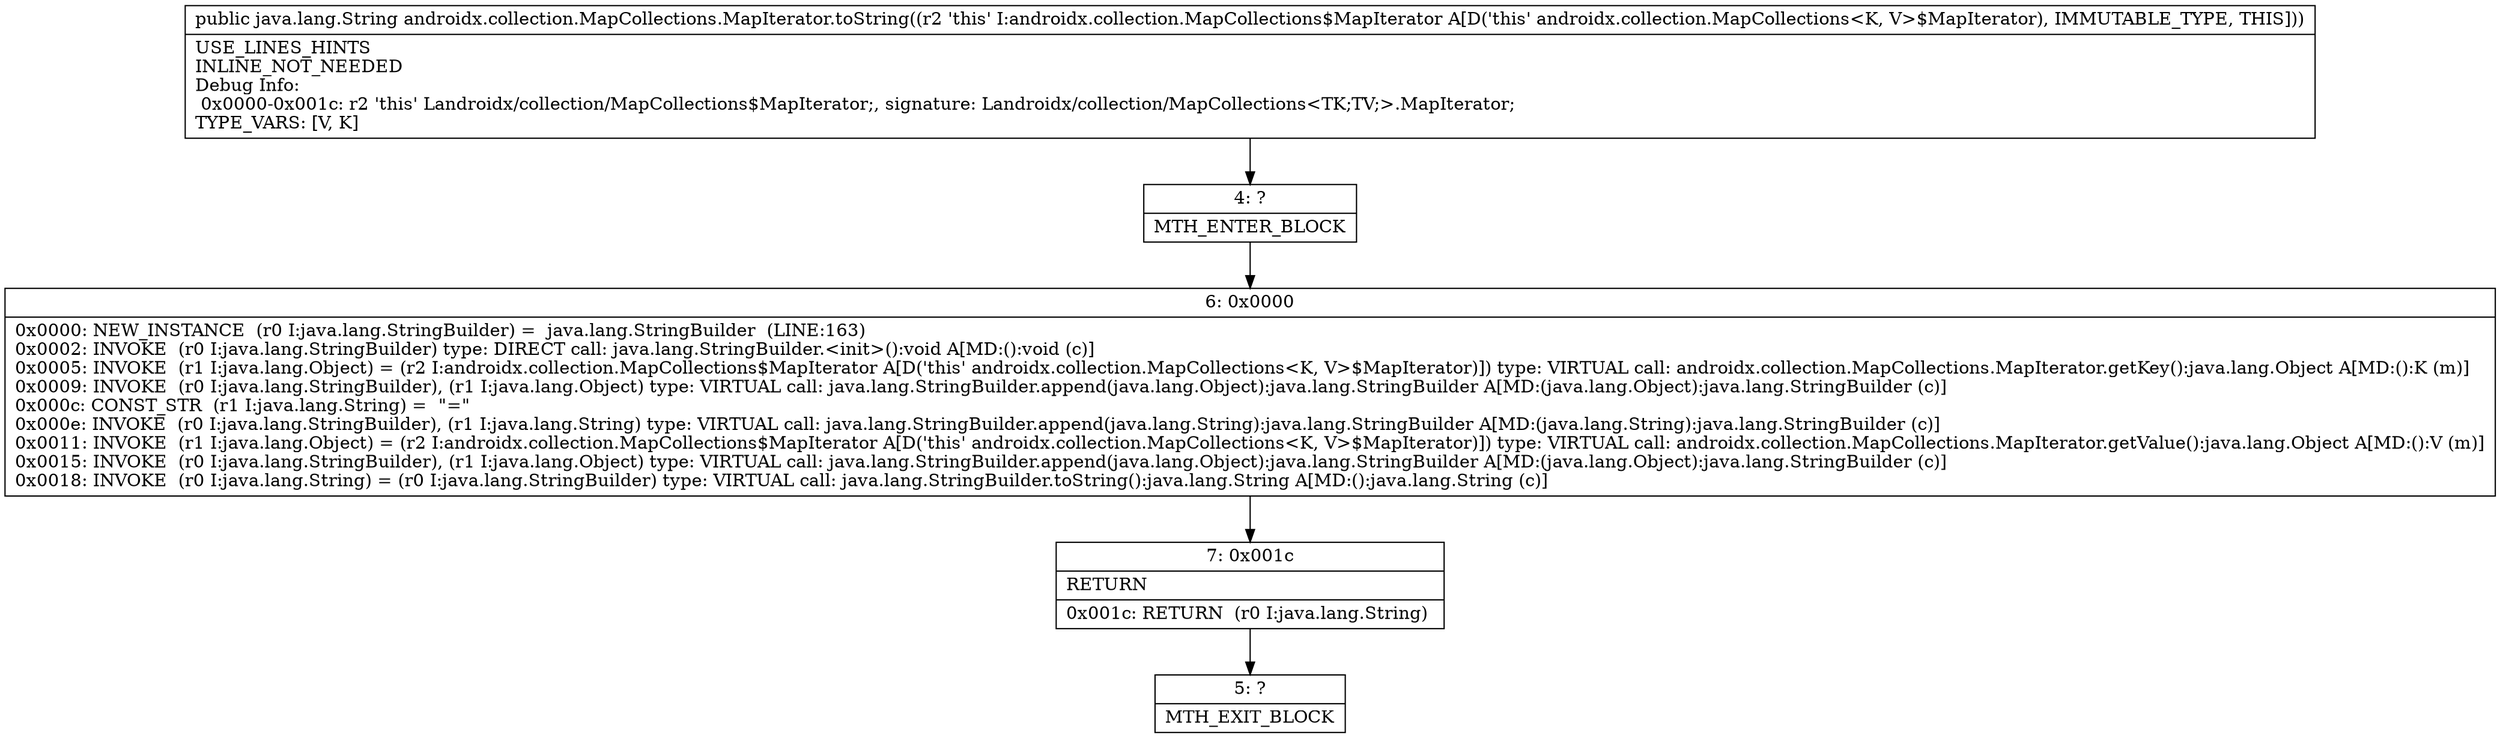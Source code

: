 digraph "CFG forandroidx.collection.MapCollections.MapIterator.toString()Ljava\/lang\/String;" {
Node_4 [shape=record,label="{4\:\ ?|MTH_ENTER_BLOCK\l}"];
Node_6 [shape=record,label="{6\:\ 0x0000|0x0000: NEW_INSTANCE  (r0 I:java.lang.StringBuilder) =  java.lang.StringBuilder  (LINE:163)\l0x0002: INVOKE  (r0 I:java.lang.StringBuilder) type: DIRECT call: java.lang.StringBuilder.\<init\>():void A[MD:():void (c)]\l0x0005: INVOKE  (r1 I:java.lang.Object) = (r2 I:androidx.collection.MapCollections$MapIterator A[D('this' androidx.collection.MapCollections\<K, V\>$MapIterator)]) type: VIRTUAL call: androidx.collection.MapCollections.MapIterator.getKey():java.lang.Object A[MD:():K (m)]\l0x0009: INVOKE  (r0 I:java.lang.StringBuilder), (r1 I:java.lang.Object) type: VIRTUAL call: java.lang.StringBuilder.append(java.lang.Object):java.lang.StringBuilder A[MD:(java.lang.Object):java.lang.StringBuilder (c)]\l0x000c: CONST_STR  (r1 I:java.lang.String) =  \"=\" \l0x000e: INVOKE  (r0 I:java.lang.StringBuilder), (r1 I:java.lang.String) type: VIRTUAL call: java.lang.StringBuilder.append(java.lang.String):java.lang.StringBuilder A[MD:(java.lang.String):java.lang.StringBuilder (c)]\l0x0011: INVOKE  (r1 I:java.lang.Object) = (r2 I:androidx.collection.MapCollections$MapIterator A[D('this' androidx.collection.MapCollections\<K, V\>$MapIterator)]) type: VIRTUAL call: androidx.collection.MapCollections.MapIterator.getValue():java.lang.Object A[MD:():V (m)]\l0x0015: INVOKE  (r0 I:java.lang.StringBuilder), (r1 I:java.lang.Object) type: VIRTUAL call: java.lang.StringBuilder.append(java.lang.Object):java.lang.StringBuilder A[MD:(java.lang.Object):java.lang.StringBuilder (c)]\l0x0018: INVOKE  (r0 I:java.lang.String) = (r0 I:java.lang.StringBuilder) type: VIRTUAL call: java.lang.StringBuilder.toString():java.lang.String A[MD:():java.lang.String (c)]\l}"];
Node_7 [shape=record,label="{7\:\ 0x001c|RETURN\l|0x001c: RETURN  (r0 I:java.lang.String) \l}"];
Node_5 [shape=record,label="{5\:\ ?|MTH_EXIT_BLOCK\l}"];
MethodNode[shape=record,label="{public java.lang.String androidx.collection.MapCollections.MapIterator.toString((r2 'this' I:androidx.collection.MapCollections$MapIterator A[D('this' androidx.collection.MapCollections\<K, V\>$MapIterator), IMMUTABLE_TYPE, THIS]))  | USE_LINES_HINTS\lINLINE_NOT_NEEDED\lDebug Info:\l  0x0000\-0x001c: r2 'this' Landroidx\/collection\/MapCollections$MapIterator;, signature: Landroidx\/collection\/MapCollections\<TK;TV;\>.MapIterator;\lTYPE_VARS: [V, K]\l}"];
MethodNode -> Node_4;Node_4 -> Node_6;
Node_6 -> Node_7;
Node_7 -> Node_5;
}

